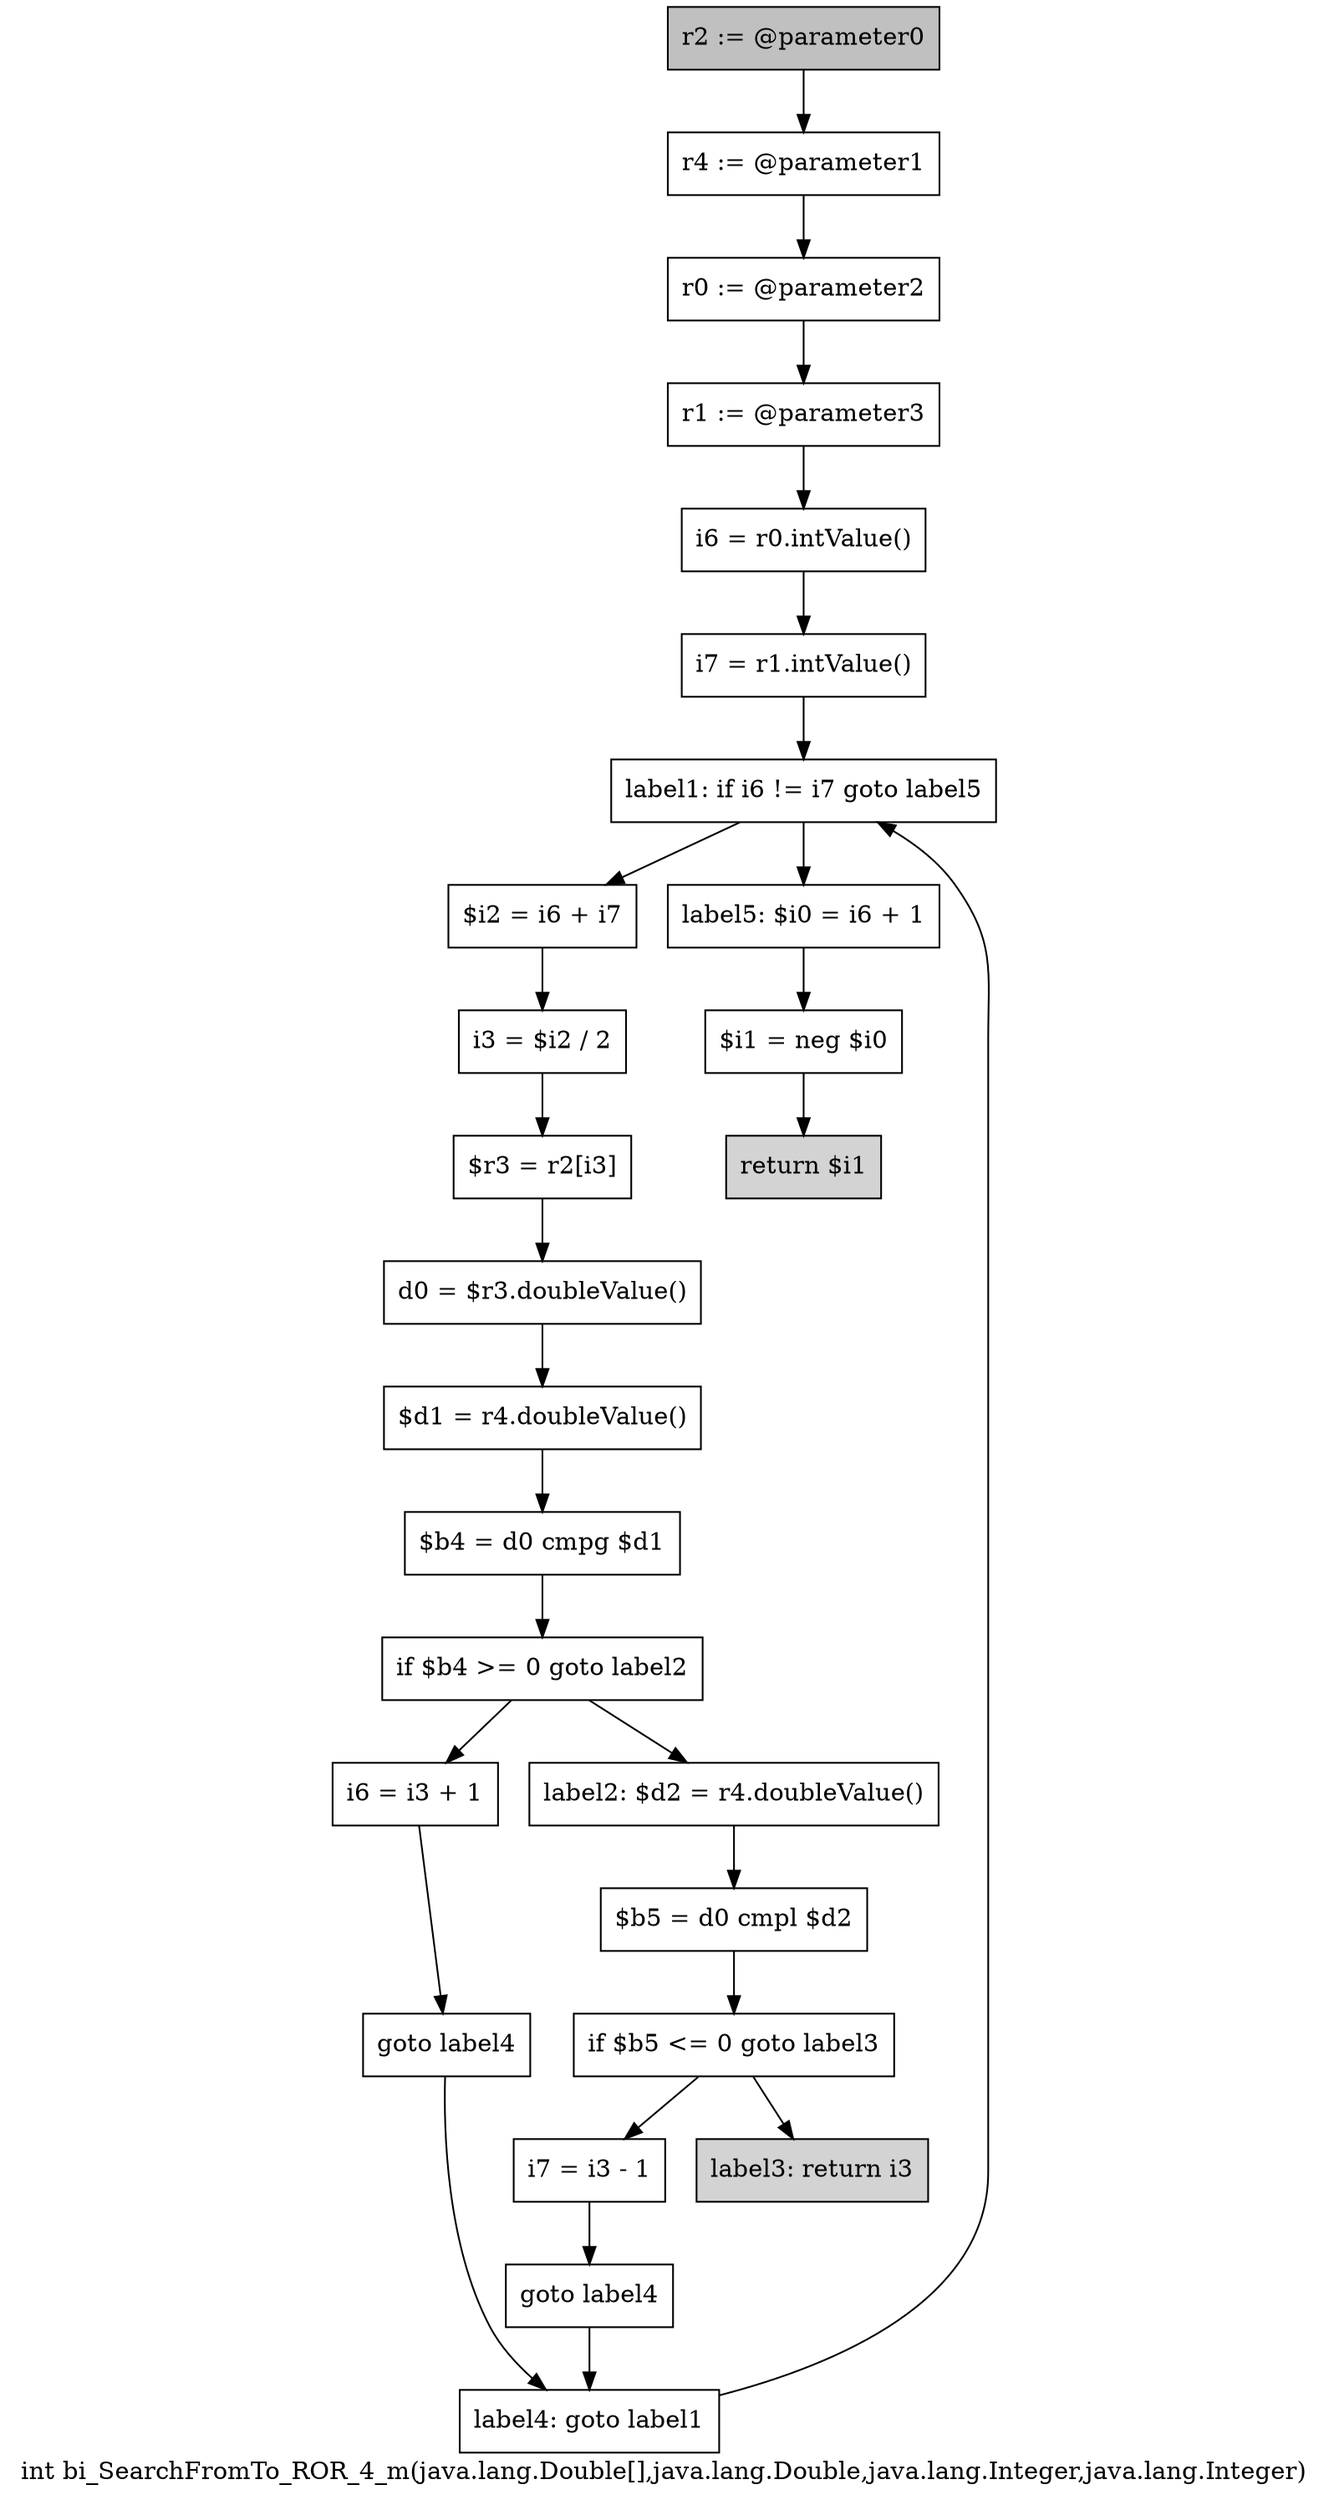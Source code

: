 digraph "int bi_SearchFromTo_ROR_4_m(java.lang.Double[],java.lang.Double,java.lang.Integer,java.lang.Integer)" {
    label="int bi_SearchFromTo_ROR_4_m(java.lang.Double[],java.lang.Double,java.lang.Integer,java.lang.Integer)";
    node [shape=box];
    "0" [style=filled,fillcolor=gray,label="r2 := @parameter0",];
    "1" [label="r4 := @parameter1",];
    "0"->"1";
    "2" [label="r0 := @parameter2",];
    "1"->"2";
    "3" [label="r1 := @parameter3",];
    "2"->"3";
    "4" [label="i6 = r0.intValue()",];
    "3"->"4";
    "5" [label="i7 = r1.intValue()",];
    "4"->"5";
    "6" [label="label1: if i6 != i7 goto label5",];
    "5"->"6";
    "7" [label="$i2 = i6 + i7",];
    "6"->"7";
    "23" [label="label5: $i0 = i6 + 1",];
    "6"->"23";
    "8" [label="i3 = $i2 / 2",];
    "7"->"8";
    "9" [label="$r3 = r2[i3]",];
    "8"->"9";
    "10" [label="d0 = $r3.doubleValue()",];
    "9"->"10";
    "11" [label="$d1 = r4.doubleValue()",];
    "10"->"11";
    "12" [label="$b4 = d0 cmpg $d1",];
    "11"->"12";
    "13" [label="if $b4 >= 0 goto label2",];
    "12"->"13";
    "14" [label="i6 = i3 + 1",];
    "13"->"14";
    "16" [label="label2: $d2 = r4.doubleValue()",];
    "13"->"16";
    "15" [label="goto label4",];
    "14"->"15";
    "22" [label="label4: goto label1",];
    "15"->"22";
    "17" [label="$b5 = d0 cmpl $d2",];
    "16"->"17";
    "18" [label="if $b5 <= 0 goto label3",];
    "17"->"18";
    "19" [label="i7 = i3 - 1",];
    "18"->"19";
    "21" [style=filled,fillcolor=lightgray,label="label3: return i3",];
    "18"->"21";
    "20" [label="goto label4",];
    "19"->"20";
    "20"->"22";
    "22"->"6";
    "24" [label="$i1 = neg $i0",];
    "23"->"24";
    "25" [style=filled,fillcolor=lightgray,label="return $i1",];
    "24"->"25";
}

